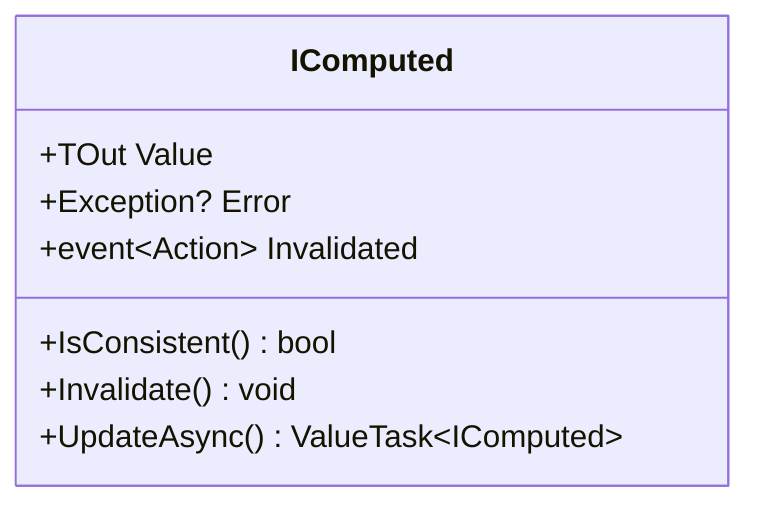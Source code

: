 classDiagram
  class IComputed {
    +TOut Value
    +Exception? Error
    +event~Action~ Invalidated

    +IsConsistent() bool
    +Invalidate() void
    +UpdateAsync() ValueTask~IComputed~
  }